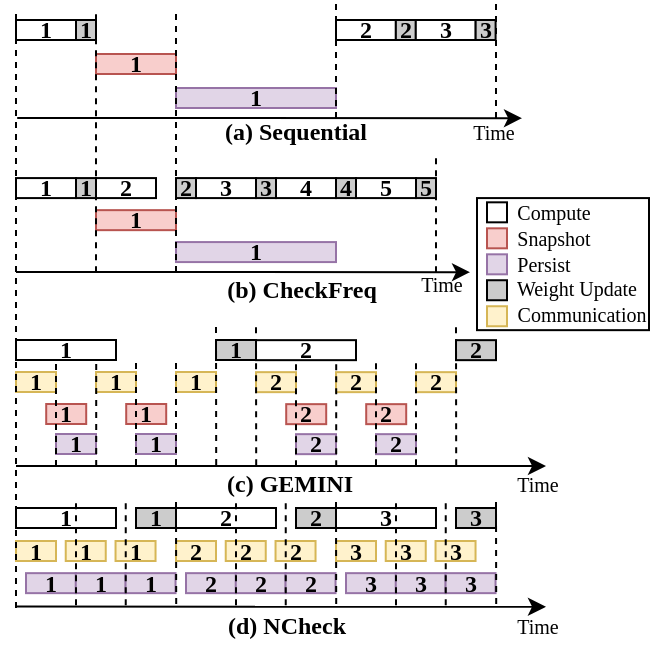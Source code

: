 <mxfile version="24.7.17">
  <diagram name="第 1 页" id="lblaSPw6iODvDSc-jWO1">
    <mxGraphModel dx="691" dy="366" grid="1" gridSize="10" guides="1" tooltips="1" connect="1" arrows="1" fold="1" page="1" pageScale="1" pageWidth="827" pageHeight="1169" math="0" shadow="0">
      <root>
        <mxCell id="0" />
        <mxCell id="1" parent="0" />
        <mxCell id="N47SgGlcZyZ_UvSWA4Ys-115" value="3" style="whiteSpace=wrap;fillColor=#fff2cc;fontSize=12;fontFamily=Times New Roman;fontStyle=1;spacing=0;strokeColor=#d6b656;" vertex="1" parent="1">
          <mxGeometry x="470" y="670.5" width="20" height="10" as="geometry" />
        </mxCell>
        <mxCell id="N47SgGlcZyZ_UvSWA4Ys-104" value="2" style="whiteSpace=wrap;fillColor=#fff2cc;fontSize=12;fontFamily=Times New Roman;fontStyle=1;spacing=0;strokeColor=#d6b656;" vertex="1" parent="1">
          <mxGeometry x="390" y="670.5" width="20" height="10" as="geometry" />
        </mxCell>
        <mxCell id="N47SgGlcZyZ_UvSWA4Ys-97" value="1" style="whiteSpace=wrap;fontSize=12;fontFamily=Times New Roman;fontStyle=1;labelPosition=center;verticalLabelPosition=middle;align=center;verticalAlign=middle;spacing=0;" vertex="1" parent="1">
          <mxGeometry x="310" y="654" width="50" height="10" as="geometry" />
        </mxCell>
        <mxCell id="N47SgGlcZyZ_UvSWA4Ys-90" value="1" style="whiteSpace=wrap;fillColor=#fff2cc;fontSize=12;fontFamily=Times New Roman;fontStyle=1;spacing=0;strokeColor=#d6b656;" vertex="1" parent="1">
          <mxGeometry x="359.77" y="670.5" width="20" height="10" as="geometry" />
        </mxCell>
        <mxCell id="N47SgGlcZyZ_UvSWA4Ys-87" value="1" style="whiteSpace=wrap;fillColor=#fff2cc;fontSize=12;fontFamily=Times New Roman;fontStyle=1;spacing=0;strokeColor=#d6b656;" vertex="1" parent="1">
          <mxGeometry x="334.87" y="670.5" width="20" height="10" as="geometry" />
        </mxCell>
        <mxCell id="N47SgGlcZyZ_UvSWA4Ys-12" value="&lt;span style=&quot;font-weight: 700;&quot;&gt;1&lt;/span&gt;" style="whiteSpace=wrap;html=1;fillColor=#f8cecc;fontFamily=Times New Roman;strokeColor=#b85450;" vertex="1" parent="1">
          <mxGeometry x="365.1" y="602" width="20" height="10" as="geometry" />
        </mxCell>
        <mxCell id="N47SgGlcZyZ_UvSWA4Ys-13" value="1" style="whiteSpace=wrap;fillColor=#e1d5e7;fontSize=12;fontFamily=Times New Roman;fontStyle=1;labelPosition=center;verticalLabelPosition=middle;align=center;verticalAlign=middle;spacing=0;strokeColor=#9673a6;" vertex="1" parent="1">
          <mxGeometry x="370" y="617" width="20" height="10" as="geometry" />
        </mxCell>
        <mxCell id="fJmmpFzyFAi8Mp6fvbiu-1" value="" style="rounded=0;whiteSpace=wrap;html=1;" parent="1" vertex="1">
          <mxGeometry x="540.5" y="499.04" width="86" height="66.04" as="geometry" />
        </mxCell>
        <mxCell id="fJmmpFzyFAi8Mp6fvbiu-2" value="1" style="whiteSpace=wrap;fontFamily=Times New Roman;fontSize=12;fontStyle=1;labelPosition=center;verticalLabelPosition=middle;align=center;verticalAlign=middle;spacing=0;" parent="1" vertex="1">
          <mxGeometry x="310" y="410" width="30" height="10" as="geometry" />
        </mxCell>
        <mxCell id="fJmmpFzyFAi8Mp6fvbiu-3" value="1" style="whiteSpace=wrap;fillColor=#e1d5e7;fontFamily=Times New Roman;fontSize=12;fontStyle=1;labelPosition=center;verticalLabelPosition=middle;align=center;verticalAlign=middle;spacing=0;strokeColor=#9673a6;" parent="1" vertex="1">
          <mxGeometry x="390" y="444" width="80" height="10" as="geometry" />
        </mxCell>
        <mxCell id="fJmmpFzyFAi8Mp6fvbiu-4" value="1" style="whiteSpace=wrap;fillColor=#f8cecc;fontFamily=Times New Roman;fontSize=12;fontStyle=1;labelPosition=center;verticalLabelPosition=middle;align=center;verticalAlign=middle;spacing=0;strokeColor=#b85450;" parent="1" vertex="1">
          <mxGeometry x="350" y="427" width="40" height="10" as="geometry" />
        </mxCell>
        <mxCell id="fJmmpFzyFAi8Mp6fvbiu-5" value="" style="whiteSpace=wrap;html=1;aspect=fixed;fillColor=#FFFFFF;fontFamily=Times New Roman;" parent="1" vertex="1">
          <mxGeometry x="545.5" y="501.16" width="10" height="10" as="geometry" />
        </mxCell>
        <mxCell id="fJmmpFzyFAi8Mp6fvbiu-6" value="" style="whiteSpace=wrap;html=1;aspect=fixed;fillColor=#f8cecc;fontFamily=Times New Roman;strokeColor=#b85450;" parent="1" vertex="1">
          <mxGeometry x="545.5" y="514.16" width="10" height="10" as="geometry" />
        </mxCell>
        <mxCell id="fJmmpFzyFAi8Mp6fvbiu-7" value="" style="whiteSpace=wrap;html=1;aspect=fixed;fillColor=#fff2cc;fontFamily=Times New Roman;strokeColor=#d6b656;" parent="1" vertex="1">
          <mxGeometry x="545.5" y="553.12" width="10" height="10" as="geometry" />
        </mxCell>
        <mxCell id="fJmmpFzyFAi8Mp6fvbiu-8" value="" style="whiteSpace=wrap;html=1;aspect=fixed;fillColor=#e1d5e7;fontFamily=Times New Roman;strokeColor=#9673a6;" parent="1" vertex="1">
          <mxGeometry x="545.5" y="527.16" width="10" height="10" as="geometry" />
        </mxCell>
        <mxCell id="fJmmpFzyFAi8Mp6fvbiu-9" value="&lt;p style=&quot;line-height: 100%;&quot;&gt;&lt;font style=&quot;font-size: 10px;&quot;&gt;Compute&lt;/font&gt;&lt;/p&gt;" style="text;html=1;align=center;verticalAlign=middle;whiteSpace=wrap;rounded=0;fontFamily=Times New Roman;" parent="1" vertex="1">
          <mxGeometry x="553.5" y="501.16" width="50" height="10" as="geometry" />
        </mxCell>
        <mxCell id="fJmmpFzyFAi8Mp6fvbiu-10" value="&lt;p style=&quot;line-height: 100%;&quot;&gt;&lt;font style=&quot;font-size: 10px;&quot;&gt;Communication&lt;/font&gt;&lt;/p&gt;" style="text;html=1;align=center;verticalAlign=middle;whiteSpace=wrap;rounded=0;fontFamily=Times New Roman;" parent="1" vertex="1">
          <mxGeometry x="567.5" y="552.12" width="50" height="10" as="geometry" />
        </mxCell>
        <mxCell id="fJmmpFzyFAi8Mp6fvbiu-11" value="&lt;p style=&quot;line-height: 100%;&quot;&gt;&lt;span style=&quot;font-size: 10px;&quot;&gt;Snapshot&lt;/span&gt;&lt;/p&gt;" style="text;html=1;align=center;verticalAlign=middle;whiteSpace=wrap;rounded=0;fontFamily=Times New Roman;" parent="1" vertex="1">
          <mxGeometry x="553.5" y="514.16" width="50" height="10" as="geometry" />
        </mxCell>
        <mxCell id="fJmmpFzyFAi8Mp6fvbiu-12" value="&lt;p style=&quot;line-height: 100%;&quot;&gt;&lt;font style=&quot;font-size: 10px;&quot;&gt;Persist&lt;/font&gt;&lt;/p&gt;" style="text;html=1;align=center;verticalAlign=middle;whiteSpace=wrap;rounded=0;fontFamily=Times New Roman;" parent="1" vertex="1">
          <mxGeometry x="548.5" y="527.16" width="50" height="10" as="geometry" />
        </mxCell>
        <mxCell id="fJmmpFzyFAi8Mp6fvbiu-13" value="1" style="whiteSpace=wrap;fontFamily=Times New Roman;fontSize=12;fontStyle=1;labelPosition=center;verticalLabelPosition=middle;align=center;verticalAlign=middle;spacing=0;fillColor=#CCCCCC;" parent="1" vertex="1">
          <mxGeometry x="340" y="410" width="10" height="10" as="geometry" />
        </mxCell>
        <mxCell id="fJmmpFzyFAi8Mp6fvbiu-18" value="&lt;b&gt;(a) Sequential&lt;/b&gt;" style="text;html=1;align=center;verticalAlign=middle;whiteSpace=wrap;rounded=0;fontFamily=Times New Roman;fontSize=12;fontStyle=0;labelPosition=center;verticalLabelPosition=middle;spacing=0;" parent="1" vertex="1">
          <mxGeometry x="396.83" y="451.04" width="106.3" height="30" as="geometry" />
        </mxCell>
        <mxCell id="fJmmpFzyFAi8Mp6fvbiu-19" value="&lt;b&gt;(b) CheckFreq&lt;/b&gt;" style="text;html=1;align=center;verticalAlign=middle;whiteSpace=wrap;rounded=0;fontFamily=Times New Roman;fontSize=12;fontStyle=0;labelPosition=center;verticalLabelPosition=middle;spacing=0;" parent="1" vertex="1">
          <mxGeometry x="415.85" y="530.12" width="74.25" height="30" as="geometry" />
        </mxCell>
        <mxCell id="fJmmpFzyFAi8Mp6fvbiu-20" value="1" style="whiteSpace=wrap;fontSize=12;fontFamily=Times New Roman;fontStyle=1;labelPosition=center;verticalLabelPosition=middle;align=center;verticalAlign=middle;spacing=0;" parent="1" vertex="1">
          <mxGeometry x="310" y="489.04" width="30" height="10" as="geometry" />
        </mxCell>
        <mxCell id="fJmmpFzyFAi8Mp6fvbiu-21" value="1" style="whiteSpace=wrap;fillColor=#e1d5e7;fontSize=12;fontFamily=Times New Roman;fontStyle=1;labelPosition=center;verticalLabelPosition=middle;align=center;verticalAlign=middle;spacing=0;strokeColor=#9673a6;" parent="1" vertex="1">
          <mxGeometry x="390" y="521.04" width="80" height="10" as="geometry" />
        </mxCell>
        <mxCell id="fJmmpFzyFAi8Mp6fvbiu-22" value="1" style="whiteSpace=wrap;fillColor=#f8cecc;fontSize=12;fontFamily=Times New Roman;fontStyle=1;labelPosition=center;verticalLabelPosition=middle;align=center;verticalAlign=middle;spacing=0;strokeColor=#b85450;" parent="1" vertex="1">
          <mxGeometry x="350" y="505.08" width="40" height="10" as="geometry" />
        </mxCell>
        <mxCell id="fJmmpFzyFAi8Mp6fvbiu-24" value="1" style="whiteSpace=wrap;fontSize=12;fontFamily=Times New Roman;fontStyle=1;labelPosition=center;verticalLabelPosition=middle;align=center;verticalAlign=middle;spacing=0;fillColor=#CCCCCC;" parent="1" vertex="1">
          <mxGeometry x="340" y="489.04" width="10" height="10" as="geometry" />
        </mxCell>
        <mxCell id="fJmmpFzyFAi8Mp6fvbiu-25" value="2" style="whiteSpace=wrap;fontSize=12;fontFamily=Times New Roman;fontStyle=1;labelPosition=center;verticalLabelPosition=middle;align=center;verticalAlign=middle;spacing=0;" parent="1" vertex="1">
          <mxGeometry x="350" y="489.04" width="30" height="10" as="geometry" />
        </mxCell>
        <mxCell id="fJmmpFzyFAi8Mp6fvbiu-37" value="" style="whiteSpace=wrap;html=1;aspect=fixed;fontFamily=Times New Roman;fillStyle=auto;fillColor=#CCCCCC;" parent="1" vertex="1">
          <mxGeometry x="545.5" y="540.12" width="10" height="10" as="geometry" />
        </mxCell>
        <mxCell id="fJmmpFzyFAi8Mp6fvbiu-38" value="&lt;p style=&quot;line-height: 100%;&quot;&gt;&lt;font style=&quot;font-size: 10px;&quot;&gt;Weight Update&lt;/font&gt;&lt;/p&gt;" style="text;html=1;align=center;verticalAlign=middle;whiteSpace=wrap;rounded=0;fontFamily=Times New Roman;" parent="1" vertex="1">
          <mxGeometry x="554.5" y="539.04" width="71" height="10" as="geometry" />
        </mxCell>
        <mxCell id="fJmmpFzyFAi8Mp6fvbiu-39" value="&lt;b&gt;(d) NCheck&lt;/b&gt;" style="text;html=1;align=center;verticalAlign=middle;whiteSpace=wrap;rounded=0;fontFamily=Times New Roman;spacing=0;" parent="1" vertex="1">
          <mxGeometry x="367.9" y="702.58" width="155" height="21.54" as="geometry" />
        </mxCell>
        <mxCell id="fJmmpFzyFAi8Mp6fvbiu-40" value="&lt;b&gt;(c) GEMINI&lt;/b&gt;" style="text;html=1;align=center;verticalAlign=middle;whiteSpace=wrap;rounded=0;fontFamily=Times New Roman;" parent="1" vertex="1">
          <mxGeometry x="414" y="627" width="66" height="30" as="geometry" />
        </mxCell>
        <mxCell id="fJmmpFzyFAi8Mp6fvbiu-69" value="" style="endArrow=classic;html=1;rounded=0;" parent="1" edge="1">
          <mxGeometry width="50" height="50" relative="1" as="geometry">
            <mxPoint x="310" y="633" as="sourcePoint" />
            <mxPoint x="575" y="633.04" as="targetPoint" />
          </mxGeometry>
        </mxCell>
        <mxCell id="fJmmpFzyFAi8Mp6fvbiu-70" value="&lt;p style=&quot;line-height: 100%;&quot;&gt;&lt;font style=&quot;font-size: 10px;&quot;&gt;Time&lt;/font&gt;&lt;/p&gt;" style="text;html=1;align=center;verticalAlign=middle;whiteSpace=wrap;rounded=0;fontFamily=Times New Roman;" parent="1" vertex="1">
          <mxGeometry x="545.5" y="637" width="50" height="10" as="geometry" />
        </mxCell>
        <mxCell id="fJmmpFzyFAi8Mp6fvbiu-71" value="1" style="whiteSpace=wrap;fontSize=12;fontFamily=Times New Roman;fontStyle=1;labelPosition=center;verticalLabelPosition=middle;align=center;verticalAlign=middle;spacing=0;" parent="1" vertex="1">
          <mxGeometry x="310" y="570" width="50" height="10" as="geometry" />
        </mxCell>
        <mxCell id="fJmmpFzyFAi8Mp6fvbiu-72" value="1" style="whiteSpace=wrap;fontSize=12;fontFamily=Times New Roman;fontStyle=1;labelPosition=center;verticalLabelPosition=middle;align=center;verticalAlign=middle;spacing=0;fillColor=#CCCCCC;" parent="1" vertex="1">
          <mxGeometry x="410" y="570" width="20" height="10" as="geometry" />
        </mxCell>
        <mxCell id="fJmmpFzyFAi8Mp6fvbiu-73" value="1" style="whiteSpace=wrap;fillColor=#fff2cc;fontSize=12;fontFamily=Times New Roman;fontStyle=1;spacing=0;strokeColor=#d6b656;" parent="1" vertex="1">
          <mxGeometry x="310" y="586" width="20" height="10" as="geometry" />
        </mxCell>
        <mxCell id="fJmmpFzyFAi8Mp6fvbiu-98" value="" style="endArrow=classic;html=1;rounded=0;" parent="1" edge="1">
          <mxGeometry width="50" height="50" relative="1" as="geometry">
            <mxPoint x="309.9" y="703.31" as="sourcePoint" />
            <mxPoint x="575" y="703.39" as="targetPoint" />
          </mxGeometry>
        </mxCell>
        <mxCell id="fJmmpFzyFAi8Mp6fvbiu-99" value="&lt;p style=&quot;line-height: 100%;&quot;&gt;&lt;font style=&quot;font-size: 10px;&quot;&gt;Time&lt;/font&gt;&lt;/p&gt;" style="text;html=1;align=center;verticalAlign=middle;whiteSpace=wrap;rounded=0;fontFamily=Times New Roman;" parent="1" vertex="1">
          <mxGeometry x="545.5" y="708.35" width="50" height="10" as="geometry" />
        </mxCell>
        <mxCell id="fJmmpFzyFAi8Mp6fvbiu-100" value="" style="endArrow=classic;html=1;rounded=0;" parent="1" edge="1">
          <mxGeometry width="50" height="50" relative="1" as="geometry">
            <mxPoint x="310" y="536.04" as="sourcePoint" />
            <mxPoint x="537" y="536.08" as="targetPoint" />
          </mxGeometry>
        </mxCell>
        <mxCell id="fJmmpFzyFAi8Mp6fvbiu-101" value="&lt;p style=&quot;line-height: 100%;&quot;&gt;&lt;font style=&quot;font-size: 10px;&quot;&gt;Time&lt;/font&gt;&lt;/p&gt;" style="text;html=1;align=center;verticalAlign=middle;whiteSpace=wrap;rounded=0;fontFamily=Times New Roman;" parent="1" vertex="1">
          <mxGeometry x="498.4" y="537.04" width="50" height="10" as="geometry" />
        </mxCell>
        <mxCell id="fJmmpFzyFAi8Mp6fvbiu-102" value="" style="endArrow=classic;html=1;rounded=0;" parent="1" edge="1">
          <mxGeometry width="50" height="50" relative="1" as="geometry">
            <mxPoint x="310.6" y="459.04" as="sourcePoint" />
            <mxPoint x="563" y="459.08" as="targetPoint" />
          </mxGeometry>
        </mxCell>
        <mxCell id="fJmmpFzyFAi8Mp6fvbiu-103" value="&lt;p style=&quot;line-height: 100%;&quot;&gt;&lt;font style=&quot;font-size: 10px;&quot;&gt;Time&lt;/font&gt;&lt;/p&gt;" style="text;html=1;align=center;verticalAlign=middle;whiteSpace=wrap;rounded=0;fontFamily=Times New Roman;" parent="1" vertex="1">
          <mxGeometry x="524" y="461.04" width="50" height="10" as="geometry" />
        </mxCell>
        <mxCell id="fJmmpFzyFAi8Mp6fvbiu-107" value="" style="endArrow=none;html=1;rounded=0;dashed=1;" parent="1" edge="1">
          <mxGeometry width="50" height="50" relative="1" as="geometry">
            <mxPoint x="350" y="536.12" as="sourcePoint" />
            <mxPoint x="350" y="406" as="targetPoint" />
          </mxGeometry>
        </mxCell>
        <mxCell id="fJmmpFzyFAi8Mp6fvbiu-108" value="" style="endArrow=none;html=1;rounded=0;dashed=1;" parent="1" edge="1">
          <mxGeometry width="50" height="50" relative="1" as="geometry">
            <mxPoint x="390" y="536.04" as="sourcePoint" />
            <mxPoint x="390" y="405.92" as="targetPoint" />
          </mxGeometry>
        </mxCell>
        <mxCell id="fJmmpFzyFAi8Mp6fvbiu-109" value="" style="endArrow=none;html=1;rounded=0;dashed=1;" parent="1" edge="1">
          <mxGeometry width="50" height="50" relative="1" as="geometry">
            <mxPoint x="520" y="536.08" as="sourcePoint" />
            <mxPoint x="520" y="479" as="targetPoint" />
          </mxGeometry>
        </mxCell>
        <mxCell id="N47SgGlcZyZ_UvSWA4Ys-2" value="1" style="whiteSpace=wrap;fillColor=#fff2cc;fontSize=12;fontFamily=Times New Roman;fontStyle=1;spacing=0;strokeColor=#d6b656;" vertex="1" parent="1">
          <mxGeometry x="350" y="586" width="20" height="10" as="geometry" />
        </mxCell>
        <mxCell id="N47SgGlcZyZ_UvSWA4Ys-3" value="1" style="whiteSpace=wrap;fillColor=#fff2cc;fontSize=12;fontFamily=Times New Roman;fontStyle=1;spacing=0;strokeColor=#d6b656;" vertex="1" parent="1">
          <mxGeometry x="390" y="586" width="20" height="10" as="geometry" />
        </mxCell>
        <mxCell id="fJmmpFzyFAi8Mp6fvbiu-26" value="2" style="whiteSpace=wrap;fontSize=12;fontFamily=Times New Roman;fontStyle=1;labelPosition=center;verticalLabelPosition=middle;align=center;verticalAlign=middle;spacing=0;fillColor=#CCCCCC;" parent="1" vertex="1">
          <mxGeometry x="390" y="489.04" width="10" height="10" as="geometry" />
        </mxCell>
        <mxCell id="fJmmpFzyFAi8Mp6fvbiu-27" value="3" style="whiteSpace=wrap;fontSize=12;fontFamily=Times New Roman;fontStyle=1;labelPosition=center;verticalLabelPosition=middle;align=center;verticalAlign=middle;spacing=0;" parent="1" vertex="1">
          <mxGeometry x="400" y="489.04" width="30" height="10" as="geometry" />
        </mxCell>
        <mxCell id="fJmmpFzyFAi8Mp6fvbiu-28" value="3" style="whiteSpace=wrap;fontSize=12;fontFamily=Times New Roman;fontStyle=1;labelPosition=center;verticalLabelPosition=middle;align=center;verticalAlign=middle;spacing=0;fillColor=#CCCCCC;" parent="1" vertex="1">
          <mxGeometry x="430" y="489.04" width="10" height="10" as="geometry" />
        </mxCell>
        <mxCell id="fJmmpFzyFAi8Mp6fvbiu-31" value="4" style="whiteSpace=wrap;fontSize=12;fontFamily=Times New Roman;fontStyle=1;labelPosition=center;verticalLabelPosition=middle;align=center;verticalAlign=middle;spacing=0;" parent="1" vertex="1">
          <mxGeometry x="440" y="489.04" width="30" height="10" as="geometry" />
        </mxCell>
        <mxCell id="fJmmpFzyFAi8Mp6fvbiu-34" value="5" style="whiteSpace=wrap;fontFamily=Times New Roman;fontSize=12;fontStyle=1;labelPosition=center;verticalLabelPosition=middle;align=center;verticalAlign=middle;spacing=0;" parent="1" vertex="1">
          <mxGeometry x="480" y="489.04" width="30" height="10" as="geometry" />
        </mxCell>
        <mxCell id="fJmmpFzyFAi8Mp6fvbiu-35" value="5" style="whiteSpace=wrap;fontFamily=Times New Roman;fontSize=12;fontStyle=1;labelPosition=center;verticalLabelPosition=middle;align=center;verticalAlign=middle;spacing=0;fillColor=#CCCCCC;" parent="1" vertex="1">
          <mxGeometry x="510" y="489.04" width="10" height="10" as="geometry" />
        </mxCell>
        <mxCell id="fJmmpFzyFAi8Mp6fvbiu-36" value="4" style="whiteSpace=wrap;fontSize=12;fontFamily=Times New Roman;fontStyle=1;labelPosition=center;verticalLabelPosition=middle;align=center;verticalAlign=middle;spacing=0;fillColor=#CCCCCC;" parent="1" vertex="1">
          <mxGeometry x="470" y="489.04" width="10" height="10" as="geometry" />
        </mxCell>
        <mxCell id="fJmmpFzyFAi8Mp6fvbiu-29" value="2" style="whiteSpace=wrap;fontFamily=Times New Roman;fontSize=12;fontStyle=1;labelPosition=center;verticalLabelPosition=middle;align=center;verticalAlign=middle;spacing=0;" parent="1" vertex="1">
          <mxGeometry x="470" y="410" width="29.925" height="10" as="geometry" />
        </mxCell>
        <mxCell id="fJmmpFzyFAi8Mp6fvbiu-30" value="2" style="whiteSpace=wrap;fontFamily=Times New Roman;fontSize=12;fontStyle=1;labelPosition=center;verticalLabelPosition=middle;align=center;verticalAlign=middle;spacing=0;fillColor=#CCCCCC;" parent="1" vertex="1">
          <mxGeometry x="499.925" y="410" width="9.975" height="10" as="geometry" />
        </mxCell>
        <mxCell id="fJmmpFzyFAi8Mp6fvbiu-32" value="3" style="whiteSpace=wrap;fontFamily=Times New Roman;fontSize=12;fontStyle=1;labelPosition=center;verticalLabelPosition=middle;align=center;verticalAlign=middle;spacing=0;movable=0;resizable=0;rotatable=0;deletable=0;editable=0;locked=1;connectable=0;" parent="1" vertex="1">
          <mxGeometry x="509.9" y="410" width="29.925" height="10" as="geometry" />
        </mxCell>
        <mxCell id="fJmmpFzyFAi8Mp6fvbiu-33" value="3" style="whiteSpace=wrap;fontFamily=Times New Roman;fontSize=12;fontStyle=1;labelPosition=center;verticalLabelPosition=middle;align=center;verticalAlign=middle;spacing=0;fillColor=#CCCCCC;" parent="1" vertex="1">
          <mxGeometry x="539.825" y="410" width="9.975" height="10" as="geometry" />
        </mxCell>
        <mxCell id="fJmmpFzyFAi8Mp6fvbiu-106" value="" style="endArrow=none;html=1;rounded=0;dashed=1;" parent="1" edge="1">
          <mxGeometry width="50" height="50" relative="1" as="geometry">
            <mxPoint x="550" y="459" as="sourcePoint" />
            <mxPoint x="550" y="401" as="targetPoint" />
          </mxGeometry>
        </mxCell>
        <mxCell id="N47SgGlcZyZ_UvSWA4Ys-1" value="" style="endArrow=none;html=1;rounded=0;dashed=1;" edge="1" parent="1">
          <mxGeometry width="50" height="50" relative="1" as="geometry">
            <mxPoint x="470.0" y="459" as="sourcePoint" />
            <mxPoint x="470.0" y="401" as="targetPoint" />
          </mxGeometry>
        </mxCell>
        <mxCell id="N47SgGlcZyZ_UvSWA4Ys-6" value="&lt;span style=&quot;font-weight: 700;&quot;&gt;1&lt;/span&gt;" style="whiteSpace=wrap;html=1;fillColor=#f8cecc;fontFamily=Times New Roman;strokeColor=#b85450;" vertex="1" parent="1">
          <mxGeometry x="325.1" y="602" width="20" height="10" as="geometry" />
        </mxCell>
        <mxCell id="N47SgGlcZyZ_UvSWA4Ys-7" value="1" style="whiteSpace=wrap;fillColor=#e1d5e7;fontSize=12;fontFamily=Times New Roman;fontStyle=1;labelPosition=center;verticalLabelPosition=middle;align=center;verticalAlign=middle;spacing=0;strokeColor=#9673a6;" vertex="1" parent="1">
          <mxGeometry x="330" y="617" width="20" height="10" as="geometry" />
        </mxCell>
        <mxCell id="N47SgGlcZyZ_UvSWA4Ys-9" value="" style="endArrow=none;html=1;rounded=0;dashed=1;" edge="1" parent="1">
          <mxGeometry width="50" height="50" relative="1" as="geometry">
            <mxPoint x="330" y="633" as="sourcePoint" />
            <mxPoint x="330" y="582" as="targetPoint" />
          </mxGeometry>
        </mxCell>
        <mxCell id="N47SgGlcZyZ_UvSWA4Ys-10" value="" style="endArrow=none;html=1;rounded=0;dashed=1;" edge="1" parent="1">
          <mxGeometry width="50" height="50" relative="1" as="geometry">
            <mxPoint x="350.1" y="633" as="sourcePoint" />
            <mxPoint x="350.1" y="582" as="targetPoint" />
          </mxGeometry>
        </mxCell>
        <mxCell id="N47SgGlcZyZ_UvSWA4Ys-11" value="" style="endArrow=none;html=1;rounded=0;dashed=1;" edge="1" parent="1">
          <mxGeometry width="50" height="50" relative="1" as="geometry">
            <mxPoint x="370" y="632.5" as="sourcePoint" />
            <mxPoint x="370" y="581.5" as="targetPoint" />
          </mxGeometry>
        </mxCell>
        <mxCell id="N47SgGlcZyZ_UvSWA4Ys-14" value="" style="endArrow=none;html=1;rounded=0;dashed=1;" edge="1" parent="1">
          <mxGeometry width="50" height="50" relative="1" as="geometry">
            <mxPoint x="390" y="632.5" as="sourcePoint" />
            <mxPoint x="390" y="581.5" as="targetPoint" />
          </mxGeometry>
        </mxCell>
        <mxCell id="N47SgGlcZyZ_UvSWA4Ys-15" value="" style="endArrow=none;html=1;rounded=0;dashed=1;" edge="1" parent="1">
          <mxGeometry width="50" height="50" relative="1" as="geometry">
            <mxPoint x="410.1" y="632.5" as="sourcePoint" />
            <mxPoint x="410" y="563" as="targetPoint" />
          </mxGeometry>
        </mxCell>
        <mxCell id="N47SgGlcZyZ_UvSWA4Ys-62" value="1" style="whiteSpace=wrap;fillColor=#fff2cc;fontSize=12;fontFamily=Times New Roman;fontStyle=1;spacing=0;strokeColor=#d6b656;" vertex="1" parent="1">
          <mxGeometry x="310" y="670.5" width="20" height="10" as="geometry" />
        </mxCell>
        <mxCell id="N47SgGlcZyZ_UvSWA4Ys-66" value="1" style="whiteSpace=wrap;fillColor=#e1d5e7;fontSize=12;fontFamily=Times New Roman;fontStyle=1;labelPosition=center;verticalLabelPosition=middle;align=center;verticalAlign=middle;spacing=0;strokeColor=#9673a6;" vertex="1" parent="1">
          <mxGeometry x="315" y="686.58" width="25" height="10" as="geometry" />
        </mxCell>
        <mxCell id="N47SgGlcZyZ_UvSWA4Ys-88" value="1" style="whiteSpace=wrap;fillColor=#e1d5e7;fontSize=12;fontFamily=Times New Roman;fontStyle=1;labelPosition=center;verticalLabelPosition=middle;align=center;verticalAlign=middle;spacing=0;strokeColor=#9673a6;" vertex="1" parent="1">
          <mxGeometry x="339.87" y="686.58" width="25" height="10" as="geometry" />
        </mxCell>
        <mxCell id="N47SgGlcZyZ_UvSWA4Ys-91" value="1" style="whiteSpace=wrap;fillColor=#e1d5e7;fontSize=12;fontFamily=Times New Roman;fontStyle=1;labelPosition=center;verticalLabelPosition=middle;align=center;verticalAlign=middle;spacing=0;strokeColor=#9673a6;" vertex="1" parent="1">
          <mxGeometry x="364.77" y="686.58" width="25" height="10" as="geometry" />
        </mxCell>
        <mxCell id="N47SgGlcZyZ_UvSWA4Ys-86" value="" style="endArrow=none;html=1;rounded=0;dashed=1;" edge="1" parent="1">
          <mxGeometry width="50" height="50" relative="1" as="geometry">
            <mxPoint x="340" y="702.58" as="sourcePoint" />
            <mxPoint x="340" y="651.58" as="targetPoint" />
          </mxGeometry>
        </mxCell>
        <mxCell id="N47SgGlcZyZ_UvSWA4Ys-89" value="" style="endArrow=none;html=1;rounded=0;dashed=1;" edge="1" parent="1">
          <mxGeometry width="50" height="50" relative="1" as="geometry">
            <mxPoint x="364.87" y="702.58" as="sourcePoint" />
            <mxPoint x="364.87" y="651.58" as="targetPoint" />
          </mxGeometry>
        </mxCell>
        <mxCell id="N47SgGlcZyZ_UvSWA4Ys-71" value="" style="endArrow=none;html=1;rounded=0;dashed=1;" edge="1" parent="1">
          <mxGeometry width="50" height="50" relative="1" as="geometry">
            <mxPoint x="390.1" y="702" as="sourcePoint" />
            <mxPoint x="390" y="651" as="targetPoint" />
          </mxGeometry>
        </mxCell>
        <mxCell id="N47SgGlcZyZ_UvSWA4Ys-16" value="&lt;span style=&quot;font-weight: 700;&quot;&gt;2&lt;/span&gt;" style="whiteSpace=wrap;html=1;fillColor=#f8cecc;fontFamily=Times New Roman;strokeColor=#b85450;" vertex="1" parent="1">
          <mxGeometry x="485.1" y="602.08" width="20" height="10" as="geometry" />
        </mxCell>
        <mxCell id="N47SgGlcZyZ_UvSWA4Ys-17" value="2" style="whiteSpace=wrap;fillColor=#e1d5e7;fontSize=12;fontFamily=Times New Roman;fontStyle=1;labelPosition=center;verticalLabelPosition=middle;align=center;verticalAlign=middle;spacing=0;strokeColor=#9673a6;" vertex="1" parent="1">
          <mxGeometry x="490" y="617.08" width="20" height="10" as="geometry" />
        </mxCell>
        <mxCell id="N47SgGlcZyZ_UvSWA4Ys-18" value="2" style="whiteSpace=wrap;fontSize=12;fontFamily=Times New Roman;fontStyle=1;labelPosition=center;verticalLabelPosition=middle;align=center;verticalAlign=middle;spacing=0;" vertex="1" parent="1">
          <mxGeometry x="430" y="570.08" width="50" height="10" as="geometry" />
        </mxCell>
        <mxCell id="N47SgGlcZyZ_UvSWA4Ys-19" value="2" style="whiteSpace=wrap;fontSize=12;fontFamily=Times New Roman;fontStyle=1;labelPosition=center;verticalLabelPosition=middle;align=center;verticalAlign=middle;spacing=0;fillColor=#CCCCCC;" vertex="1" parent="1">
          <mxGeometry x="530" y="570.08" width="20" height="10" as="geometry" />
        </mxCell>
        <mxCell id="N47SgGlcZyZ_UvSWA4Ys-20" value="2" style="whiteSpace=wrap;fillColor=#fff2cc;fontSize=12;fontFamily=Times New Roman;fontStyle=1;spacing=0;strokeColor=#d6b656;" vertex="1" parent="1">
          <mxGeometry x="430" y="586.08" width="20" height="10" as="geometry" />
        </mxCell>
        <mxCell id="N47SgGlcZyZ_UvSWA4Ys-21" value="2" style="whiteSpace=wrap;fillColor=#fff2cc;fontSize=12;fontFamily=Times New Roman;fontStyle=1;spacing=0;strokeColor=#d6b656;" vertex="1" parent="1">
          <mxGeometry x="470" y="586.08" width="20" height="10" as="geometry" />
        </mxCell>
        <mxCell id="N47SgGlcZyZ_UvSWA4Ys-22" value="2" style="whiteSpace=wrap;fillColor=#fff2cc;fontSize=12;fontFamily=Times New Roman;fontStyle=1;spacing=0;strokeColor=#d6b656;" vertex="1" parent="1">
          <mxGeometry x="510" y="586.08" width="20" height="10" as="geometry" />
        </mxCell>
        <mxCell id="N47SgGlcZyZ_UvSWA4Ys-23" value="&lt;span style=&quot;font-weight: 700;&quot;&gt;2&lt;/span&gt;" style="whiteSpace=wrap;html=1;fillColor=#f8cecc;fontFamily=Times New Roman;strokeColor=#b85450;" vertex="1" parent="1">
          <mxGeometry x="445.1" y="602.08" width="20" height="10" as="geometry" />
        </mxCell>
        <mxCell id="N47SgGlcZyZ_UvSWA4Ys-24" value="2" style="whiteSpace=wrap;fillColor=#e1d5e7;fontSize=12;fontFamily=Times New Roman;fontStyle=1;labelPosition=center;verticalLabelPosition=middle;align=center;verticalAlign=middle;spacing=0;strokeColor=#9673a6;" vertex="1" parent="1">
          <mxGeometry x="450" y="617.08" width="20" height="10" as="geometry" />
        </mxCell>
        <mxCell id="N47SgGlcZyZ_UvSWA4Ys-25" value="" style="endArrow=none;html=1;rounded=0;dashed=1;" edge="1" parent="1">
          <mxGeometry width="50" height="50" relative="1" as="geometry">
            <mxPoint x="450" y="633.08" as="sourcePoint" />
            <mxPoint x="450" y="582.08" as="targetPoint" />
          </mxGeometry>
        </mxCell>
        <mxCell id="N47SgGlcZyZ_UvSWA4Ys-26" value="" style="endArrow=none;html=1;rounded=0;dashed=1;" edge="1" parent="1">
          <mxGeometry width="50" height="50" relative="1" as="geometry">
            <mxPoint x="470.1" y="633.08" as="sourcePoint" />
            <mxPoint x="470.1" y="582.08" as="targetPoint" />
          </mxGeometry>
        </mxCell>
        <mxCell id="N47SgGlcZyZ_UvSWA4Ys-27" value="" style="endArrow=none;html=1;rounded=0;dashed=1;" edge="1" parent="1">
          <mxGeometry width="50" height="50" relative="1" as="geometry">
            <mxPoint x="490" y="632.58" as="sourcePoint" />
            <mxPoint x="490" y="581.58" as="targetPoint" />
          </mxGeometry>
        </mxCell>
        <mxCell id="N47SgGlcZyZ_UvSWA4Ys-28" value="" style="endArrow=none;html=1;rounded=0;dashed=1;" edge="1" parent="1">
          <mxGeometry width="50" height="50" relative="1" as="geometry">
            <mxPoint x="510" y="632.58" as="sourcePoint" />
            <mxPoint x="510" y="581.58" as="targetPoint" />
          </mxGeometry>
        </mxCell>
        <mxCell id="N47SgGlcZyZ_UvSWA4Ys-29" value="" style="endArrow=none;html=1;rounded=0;dashed=1;" edge="1" parent="1">
          <mxGeometry width="50" height="50" relative="1" as="geometry">
            <mxPoint x="530.1" y="632.58" as="sourcePoint" />
            <mxPoint x="530" y="563.08" as="targetPoint" />
          </mxGeometry>
        </mxCell>
        <mxCell id="N47SgGlcZyZ_UvSWA4Ys-94" value="" style="endArrow=none;html=1;rounded=0;dashed=1;" edge="1" parent="1">
          <mxGeometry width="50" height="50" relative="1" as="geometry">
            <mxPoint x="430.1" y="632.62" as="sourcePoint" />
            <mxPoint x="430" y="563.12" as="targetPoint" />
          </mxGeometry>
        </mxCell>
        <mxCell id="N47SgGlcZyZ_UvSWA4Ys-99" value="1" style="whiteSpace=wrap;fontSize=12;fontFamily=Times New Roman;fontStyle=1;labelPosition=center;verticalLabelPosition=middle;align=center;verticalAlign=middle;spacing=0;fillColor=#CCCCCC;" vertex="1" parent="1">
          <mxGeometry x="370" y="654" width="20" height="10" as="geometry" />
        </mxCell>
        <mxCell id="fJmmpFzyFAi8Mp6fvbiu-114" value="" style="endArrow=none;html=1;rounded=0;dashed=1;" parent="1" edge="1">
          <mxGeometry width="50" height="50" relative="1" as="geometry">
            <mxPoint x="310" y="704" as="sourcePoint" />
            <mxPoint x="310" y="404" as="targetPoint" />
          </mxGeometry>
        </mxCell>
        <mxCell id="N47SgGlcZyZ_UvSWA4Ys-101" value="2" style="whiteSpace=wrap;fontSize=12;fontFamily=Times New Roman;fontStyle=1;labelPosition=center;verticalLabelPosition=middle;align=center;verticalAlign=middle;spacing=0;" vertex="1" parent="1">
          <mxGeometry x="390" y="654" width="50" height="10" as="geometry" />
        </mxCell>
        <mxCell id="N47SgGlcZyZ_UvSWA4Ys-102" value="2" style="whiteSpace=wrap;fillColor=#fff2cc;fontSize=12;fontFamily=Times New Roman;fontStyle=1;spacing=0;strokeColor=#d6b656;" vertex="1" parent="1">
          <mxGeometry x="439.77" y="670.5" width="20" height="10" as="geometry" />
        </mxCell>
        <mxCell id="N47SgGlcZyZ_UvSWA4Ys-103" value="2" style="whiteSpace=wrap;fillColor=#fff2cc;fontSize=12;fontFamily=Times New Roman;fontStyle=1;spacing=0;strokeColor=#d6b656;" vertex="1" parent="1">
          <mxGeometry x="414.87" y="670.5" width="20" height="10" as="geometry" />
        </mxCell>
        <mxCell id="N47SgGlcZyZ_UvSWA4Ys-105" value="2" style="whiteSpace=wrap;fillColor=#e1d5e7;fontSize=12;fontFamily=Times New Roman;fontStyle=1;labelPosition=center;verticalLabelPosition=middle;align=center;verticalAlign=middle;spacing=0;strokeColor=#9673a6;" vertex="1" parent="1">
          <mxGeometry x="395" y="686.58" width="25" height="10" as="geometry" />
        </mxCell>
        <mxCell id="N47SgGlcZyZ_UvSWA4Ys-106" value="2" style="whiteSpace=wrap;fillColor=#e1d5e7;fontSize=12;fontFamily=Times New Roman;fontStyle=1;labelPosition=center;verticalLabelPosition=middle;align=center;verticalAlign=middle;spacing=0;strokeColor=#9673a6;" vertex="1" parent="1">
          <mxGeometry x="419.87" y="686.58" width="25" height="10" as="geometry" />
        </mxCell>
        <mxCell id="N47SgGlcZyZ_UvSWA4Ys-107" value="2" style="whiteSpace=wrap;fillColor=#e1d5e7;fontSize=12;fontFamily=Times New Roman;fontStyle=1;labelPosition=center;verticalLabelPosition=middle;align=center;verticalAlign=middle;spacing=0;strokeColor=#9673a6;" vertex="1" parent="1">
          <mxGeometry x="444.77" y="686.58" width="25" height="10" as="geometry" />
        </mxCell>
        <mxCell id="N47SgGlcZyZ_UvSWA4Ys-108" value="" style="endArrow=none;html=1;rounded=0;dashed=1;" edge="1" parent="1">
          <mxGeometry width="50" height="50" relative="1" as="geometry">
            <mxPoint x="420" y="702.58" as="sourcePoint" />
            <mxPoint x="420" y="651.58" as="targetPoint" />
          </mxGeometry>
        </mxCell>
        <mxCell id="N47SgGlcZyZ_UvSWA4Ys-109" value="" style="endArrow=none;html=1;rounded=0;dashed=1;" edge="1" parent="1">
          <mxGeometry width="50" height="50" relative="1" as="geometry">
            <mxPoint x="444.87" y="702.58" as="sourcePoint" />
            <mxPoint x="444.87" y="651.58" as="targetPoint" />
          </mxGeometry>
        </mxCell>
        <mxCell id="N47SgGlcZyZ_UvSWA4Ys-110" value="" style="endArrow=none;html=1;rounded=0;dashed=1;" edge="1" parent="1">
          <mxGeometry width="50" height="50" relative="1" as="geometry">
            <mxPoint x="470.1" y="702" as="sourcePoint" />
            <mxPoint x="470" y="651" as="targetPoint" />
          </mxGeometry>
        </mxCell>
        <mxCell id="N47SgGlcZyZ_UvSWA4Ys-111" value="2" style="whiteSpace=wrap;fontSize=12;fontFamily=Times New Roman;fontStyle=1;labelPosition=center;verticalLabelPosition=middle;align=center;verticalAlign=middle;spacing=0;fillColor=#CCCCCC;" vertex="1" parent="1">
          <mxGeometry x="450" y="654" width="20" height="10" as="geometry" />
        </mxCell>
        <mxCell id="N47SgGlcZyZ_UvSWA4Ys-112" value="3" style="whiteSpace=wrap;fontSize=12;fontFamily=Times New Roman;fontStyle=1;labelPosition=center;verticalLabelPosition=middle;align=center;verticalAlign=middle;spacing=0;" vertex="1" parent="1">
          <mxGeometry x="470" y="654" width="50" height="10" as="geometry" />
        </mxCell>
        <mxCell id="N47SgGlcZyZ_UvSWA4Ys-113" value="3" style="whiteSpace=wrap;fillColor=#fff2cc;fontSize=12;fontFamily=Times New Roman;fontStyle=1;spacing=0;strokeColor=#d6b656;" vertex="1" parent="1">
          <mxGeometry x="519.77" y="670.5" width="20" height="10" as="geometry" />
        </mxCell>
        <mxCell id="N47SgGlcZyZ_UvSWA4Ys-114" value="3" style="whiteSpace=wrap;fillColor=#fff2cc;fontSize=12;fontFamily=Times New Roman;fontStyle=1;spacing=0;strokeColor=#d6b656;" vertex="1" parent="1">
          <mxGeometry x="494.87" y="670.5" width="20" height="10" as="geometry" />
        </mxCell>
        <mxCell id="N47SgGlcZyZ_UvSWA4Ys-116" value="3" style="whiteSpace=wrap;fillColor=#e1d5e7;fontSize=12;fontFamily=Times New Roman;fontStyle=1;labelPosition=center;verticalLabelPosition=middle;align=center;verticalAlign=middle;spacing=0;strokeColor=#9673a6;" vertex="1" parent="1">
          <mxGeometry x="475" y="686.58" width="25" height="10" as="geometry" />
        </mxCell>
        <mxCell id="N47SgGlcZyZ_UvSWA4Ys-117" value="3" style="whiteSpace=wrap;fillColor=#e1d5e7;fontSize=12;fontFamily=Times New Roman;fontStyle=1;labelPosition=center;verticalLabelPosition=middle;align=center;verticalAlign=middle;spacing=0;strokeColor=#9673a6;" vertex="1" parent="1">
          <mxGeometry x="499.87" y="686.58" width="25" height="10" as="geometry" />
        </mxCell>
        <mxCell id="N47SgGlcZyZ_UvSWA4Ys-118" value="3" style="whiteSpace=wrap;fillColor=#e1d5e7;fontSize=12;fontFamily=Times New Roman;fontStyle=1;labelPosition=center;verticalLabelPosition=middle;align=center;verticalAlign=middle;spacing=0;strokeColor=#9673a6;" vertex="1" parent="1">
          <mxGeometry x="524.77" y="686.58" width="25" height="10" as="geometry" />
        </mxCell>
        <mxCell id="N47SgGlcZyZ_UvSWA4Ys-119" value="" style="endArrow=none;html=1;rounded=0;dashed=1;" edge="1" parent="1">
          <mxGeometry width="50" height="50" relative="1" as="geometry">
            <mxPoint x="500" y="702.58" as="sourcePoint" />
            <mxPoint x="500" y="651.58" as="targetPoint" />
          </mxGeometry>
        </mxCell>
        <mxCell id="N47SgGlcZyZ_UvSWA4Ys-120" value="" style="endArrow=none;html=1;rounded=0;dashed=1;" edge="1" parent="1">
          <mxGeometry width="50" height="50" relative="1" as="geometry">
            <mxPoint x="524.87" y="702.58" as="sourcePoint" />
            <mxPoint x="524.87" y="651.58" as="targetPoint" />
          </mxGeometry>
        </mxCell>
        <mxCell id="N47SgGlcZyZ_UvSWA4Ys-121" value="" style="endArrow=none;html=1;rounded=0;dashed=1;" edge="1" parent="1">
          <mxGeometry width="50" height="50" relative="1" as="geometry">
            <mxPoint x="550.1" y="702" as="sourcePoint" />
            <mxPoint x="550" y="651" as="targetPoint" />
          </mxGeometry>
        </mxCell>
        <mxCell id="N47SgGlcZyZ_UvSWA4Ys-122" value="3" style="whiteSpace=wrap;fontSize=12;fontFamily=Times New Roman;fontStyle=1;labelPosition=center;verticalLabelPosition=middle;align=center;verticalAlign=middle;spacing=0;fillColor=#CCCCCC;" vertex="1" parent="1">
          <mxGeometry x="530" y="654" width="20" height="10" as="geometry" />
        </mxCell>
      </root>
    </mxGraphModel>
  </diagram>
</mxfile>
